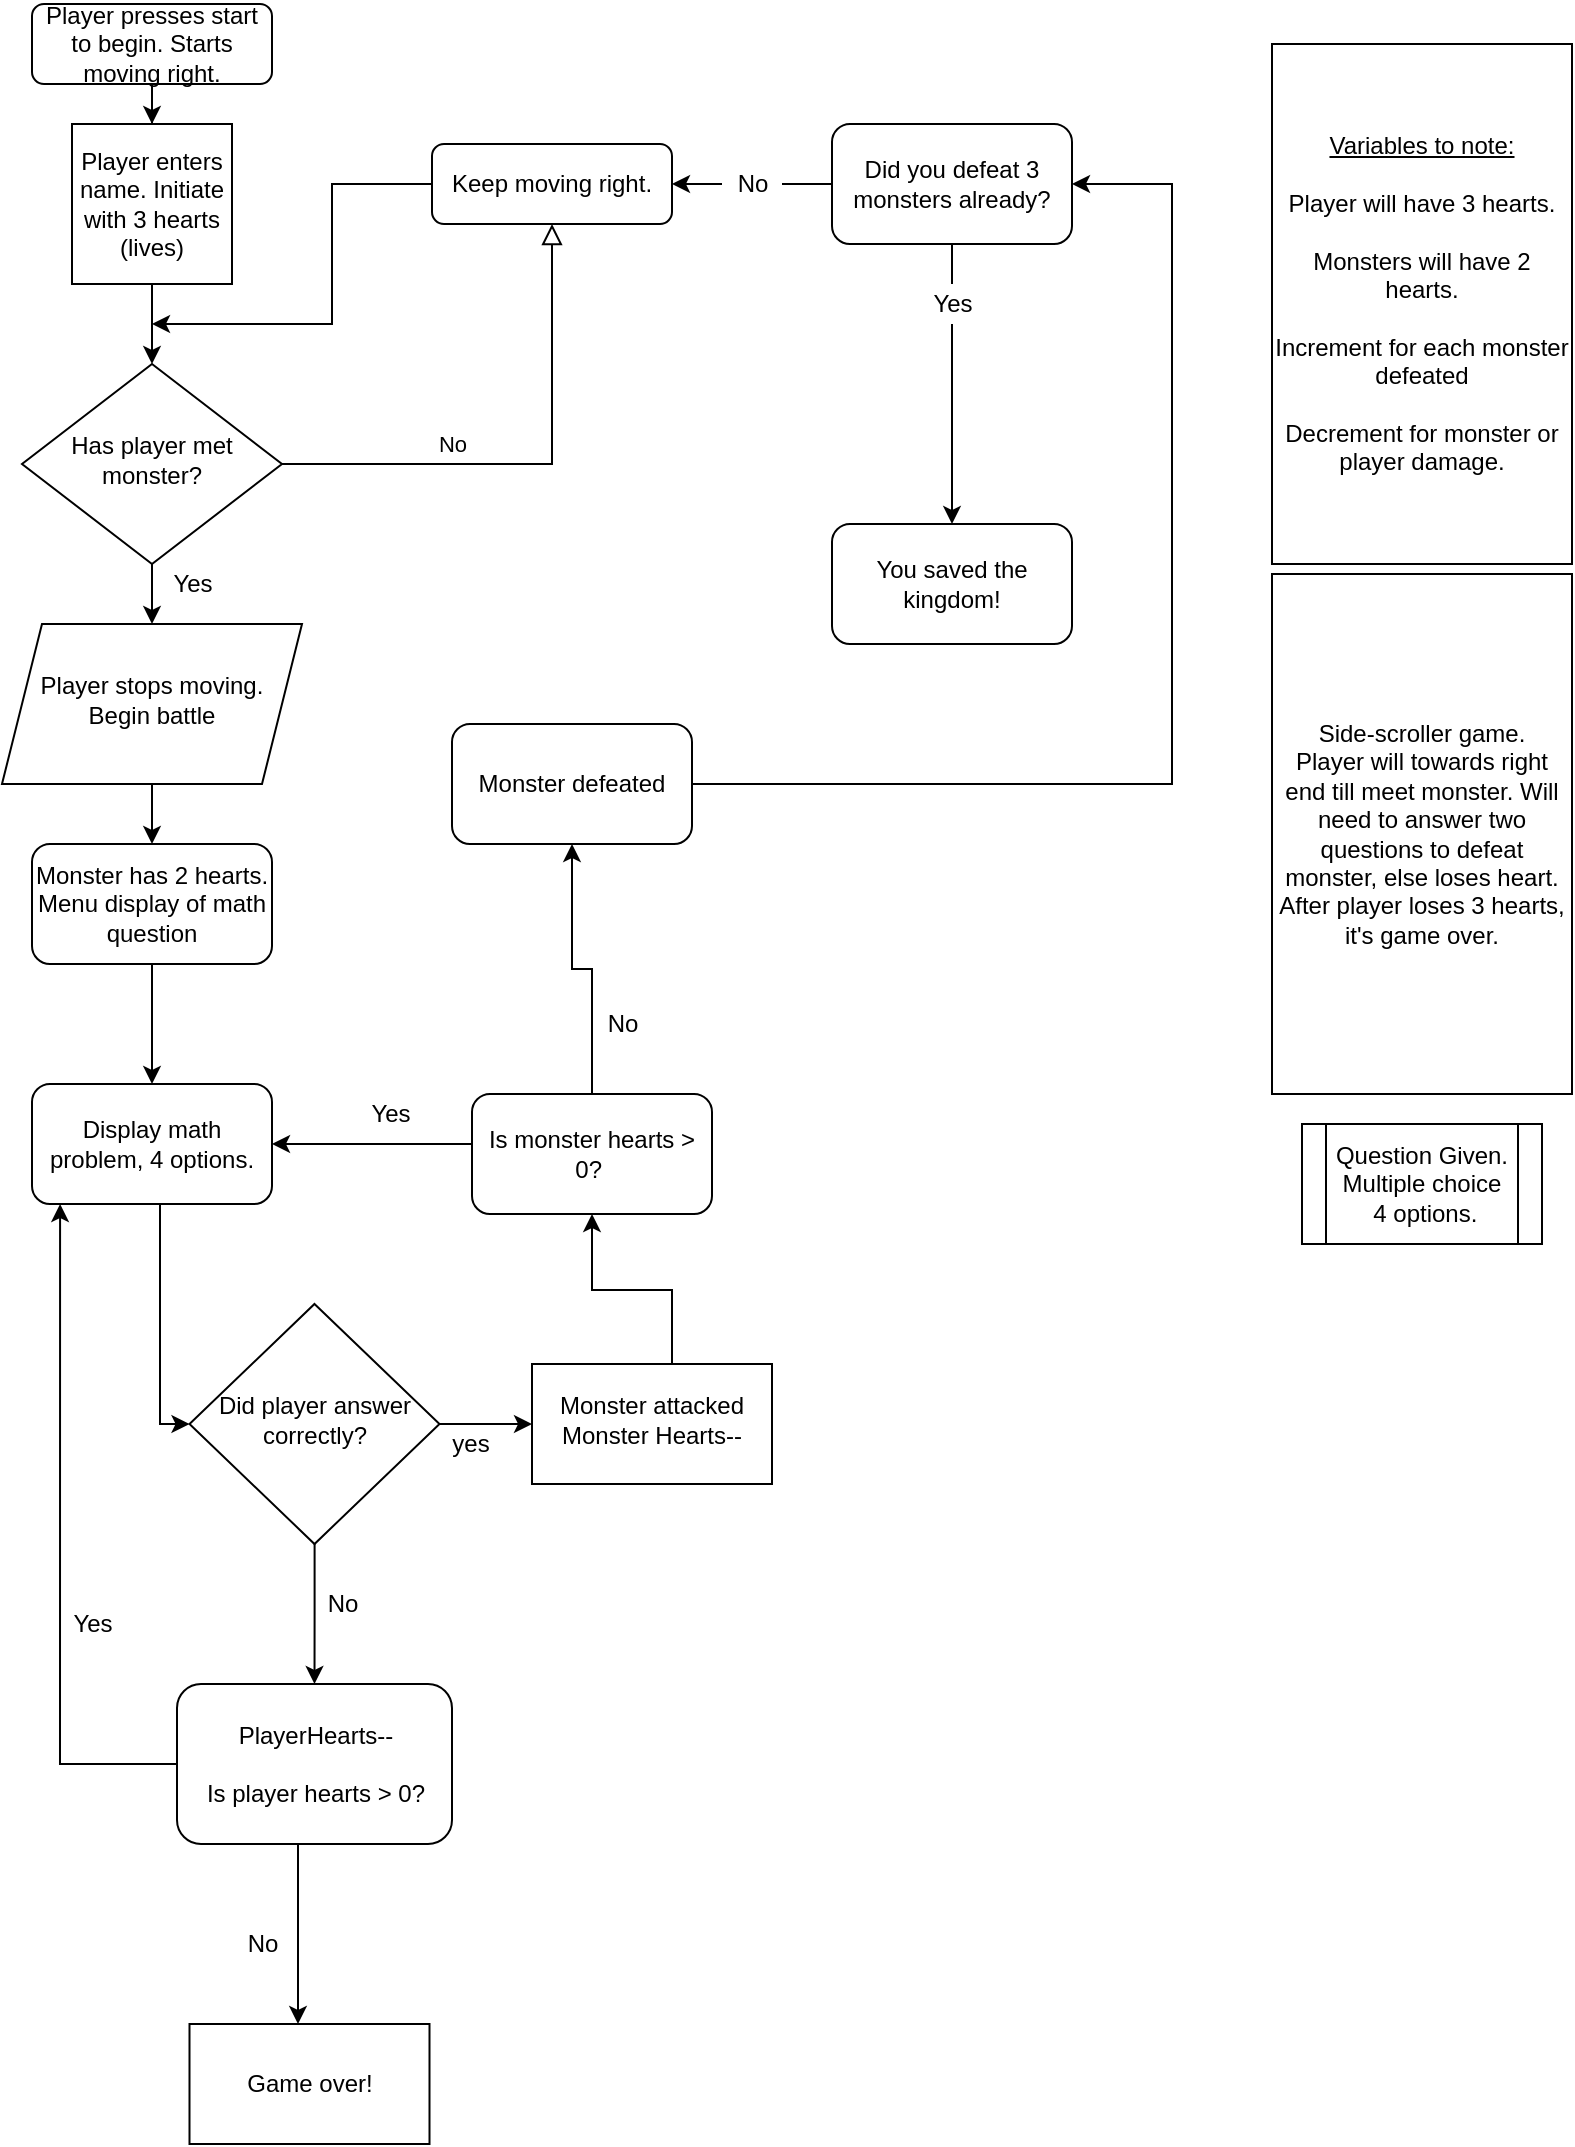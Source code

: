 <mxfile version="15.4.3" type="google"><diagram id="C5RBs43oDa-KdzZeNtuy" name="Page-1"><mxGraphModel dx="1422" dy="762" grid="1" gridSize="10" guides="1" tooltips="1" connect="1" arrows="1" fold="1" page="1" pageScale="1" pageWidth="827" pageHeight="1169" math="0" shadow="0"><root><mxCell id="WIyWlLk6GJQsqaUBKTNV-0"/><mxCell id="WIyWlLk6GJQsqaUBKTNV-1" parent="WIyWlLk6GJQsqaUBKTNV-0"/><mxCell id="Vmx20xovy56l4M5KPMst-21" value="" style="edgeStyle=orthogonalEdgeStyle;rounded=0;orthogonalLoop=1;jettySize=auto;html=1;" edge="1" parent="WIyWlLk6GJQsqaUBKTNV-1" source="WIyWlLk6GJQsqaUBKTNV-3" target="Vmx20xovy56l4M5KPMst-19"><mxGeometry relative="1" as="geometry"/></mxCell><mxCell id="WIyWlLk6GJQsqaUBKTNV-3" value="Player presses start to begin. Starts moving right." style="rounded=1;whiteSpace=wrap;html=1;fontSize=12;glass=0;strokeWidth=1;shadow=0;" parent="WIyWlLk6GJQsqaUBKTNV-1" vertex="1"><mxGeometry x="20" y="10" width="120" height="40" as="geometry"/></mxCell><mxCell id="WIyWlLk6GJQsqaUBKTNV-5" value="No" style="edgeStyle=orthogonalEdgeStyle;rounded=0;html=1;jettySize=auto;orthogonalLoop=1;fontSize=11;endArrow=block;endFill=0;endSize=8;strokeWidth=1;shadow=0;labelBackgroundColor=none;" parent="WIyWlLk6GJQsqaUBKTNV-1" source="WIyWlLk6GJQsqaUBKTNV-6" target="WIyWlLk6GJQsqaUBKTNV-7" edge="1"><mxGeometry x="-0.333" y="10" relative="1" as="geometry"><mxPoint as="offset"/></mxGeometry></mxCell><mxCell id="Vmx20xovy56l4M5KPMst-97" value="" style="edgeStyle=orthogonalEdgeStyle;rounded=0;orthogonalLoop=1;jettySize=auto;html=1;" edge="1" parent="WIyWlLk6GJQsqaUBKTNV-1" source="WIyWlLk6GJQsqaUBKTNV-6" target="Vmx20xovy56l4M5KPMst-96"><mxGeometry relative="1" as="geometry"/></mxCell><mxCell id="WIyWlLk6GJQsqaUBKTNV-6" value="Has player met monster?" style="rhombus;whiteSpace=wrap;html=1;shadow=0;fontFamily=Helvetica;fontSize=12;align=center;strokeWidth=1;spacing=6;spacingTop=-4;" parent="WIyWlLk6GJQsqaUBKTNV-1" vertex="1"><mxGeometry x="15" y="190" width="130" height="100" as="geometry"/></mxCell><mxCell id="Vmx20xovy56l4M5KPMst-100" value="" style="edgeStyle=orthogonalEdgeStyle;rounded=0;orthogonalLoop=1;jettySize=auto;html=1;" edge="1" parent="WIyWlLk6GJQsqaUBKTNV-1" source="WIyWlLk6GJQsqaUBKTNV-7"><mxGeometry relative="1" as="geometry"><mxPoint x="80" y="170" as="targetPoint"/><Array as="points"><mxPoint x="170" y="100"/></Array></mxGeometry></mxCell><mxCell id="WIyWlLk6GJQsqaUBKTNV-7" value="Keep moving right." style="rounded=1;whiteSpace=wrap;html=1;fontSize=12;glass=0;strokeWidth=1;shadow=0;" parent="WIyWlLk6GJQsqaUBKTNV-1" vertex="1"><mxGeometry x="220" y="80" width="120" height="40" as="geometry"/></mxCell><mxCell id="Vmx20xovy56l4M5KPMst-107" value="" style="edgeStyle=orthogonalEdgeStyle;rounded=0;orthogonalLoop=1;jettySize=auto;html=1;" edge="1" parent="WIyWlLk6GJQsqaUBKTNV-1" source="WIyWlLk6GJQsqaUBKTNV-10" target="Vmx20xovy56l4M5KPMst-22"><mxGeometry relative="1" as="geometry"/></mxCell><mxCell id="Vmx20xovy56l4M5KPMst-111" value="" style="edgeStyle=orthogonalEdgeStyle;rounded=0;orthogonalLoop=1;jettySize=auto;html=1;" edge="1" parent="WIyWlLk6GJQsqaUBKTNV-1" source="WIyWlLk6GJQsqaUBKTNV-10" target="Vmx20xovy56l4M5KPMst-110"><mxGeometry relative="1" as="geometry"/></mxCell><mxCell id="WIyWlLk6GJQsqaUBKTNV-10" value="Did player answer correctly?" style="rhombus;whiteSpace=wrap;html=1;shadow=0;fontFamily=Helvetica;fontSize=12;align=center;strokeWidth=1;spacing=6;spacingTop=-4;" parent="WIyWlLk6GJQsqaUBKTNV-1" vertex="1"><mxGeometry x="98.75" y="660" width="125" height="120" as="geometry"/></mxCell><mxCell id="Vmx20xovy56l4M5KPMst-95" value="" style="edgeStyle=orthogonalEdgeStyle;rounded=0;orthogonalLoop=1;jettySize=auto;html=1;" edge="1" parent="WIyWlLk6GJQsqaUBKTNV-1" source="Vmx20xovy56l4M5KPMst-0" target="Vmx20xovy56l4M5KPMst-52"><mxGeometry relative="1" as="geometry"/></mxCell><mxCell id="Vmx20xovy56l4M5KPMst-0" value="Monster has 2 hearts.&lt;br&gt;Menu display of math question" style="rounded=1;whiteSpace=wrap;html=1;" vertex="1" parent="WIyWlLk6GJQsqaUBKTNV-1"><mxGeometry x="20" y="430" width="120" height="60" as="geometry"/></mxCell><mxCell id="Vmx20xovy56l4M5KPMst-5" value="Question Given.&lt;br&gt;Multiple choice&lt;br&gt;&amp;nbsp;4 options." style="shape=process;whiteSpace=wrap;html=1;backgroundOutline=1;" vertex="1" parent="WIyWlLk6GJQsqaUBKTNV-1"><mxGeometry x="655" y="570" width="120" height="60" as="geometry"/></mxCell><mxCell id="Vmx20xovy56l4M5KPMst-20" value="" style="edgeStyle=orthogonalEdgeStyle;rounded=0;orthogonalLoop=1;jettySize=auto;html=1;" edge="1" parent="WIyWlLk6GJQsqaUBKTNV-1" source="Vmx20xovy56l4M5KPMst-19" target="WIyWlLk6GJQsqaUBKTNV-6"><mxGeometry relative="1" as="geometry"/></mxCell><mxCell id="Vmx20xovy56l4M5KPMst-19" value="Player enters name. Initiate with 3 hearts (lives)" style="whiteSpace=wrap;html=1;aspect=fixed;" vertex="1" parent="WIyWlLk6GJQsqaUBKTNV-1"><mxGeometry x="40" y="70" width="80" height="80" as="geometry"/></mxCell><mxCell id="Vmx20xovy56l4M5KPMst-108" value="" style="edgeStyle=orthogonalEdgeStyle;rounded=0;orthogonalLoop=1;jettySize=auto;html=1;" edge="1" parent="WIyWlLk6GJQsqaUBKTNV-1" source="Vmx20xovy56l4M5KPMst-22" target="Vmx20xovy56l4M5KPMst-29"><mxGeometry relative="1" as="geometry"><Array as="points"><mxPoint x="153" y="950"/><mxPoint x="153" y="950"/></Array></mxGeometry></mxCell><mxCell id="Vmx20xovy56l4M5KPMst-109" style="edgeStyle=orthogonalEdgeStyle;rounded=0;orthogonalLoop=1;jettySize=auto;html=1;entryX=0.117;entryY=1;entryDx=0;entryDy=0;entryPerimeter=0;" edge="1" parent="WIyWlLk6GJQsqaUBKTNV-1" source="Vmx20xovy56l4M5KPMst-22" target="Vmx20xovy56l4M5KPMst-52"><mxGeometry relative="1" as="geometry"><Array as="points"><mxPoint x="34" y="890"/></Array></mxGeometry></mxCell><mxCell id="Vmx20xovy56l4M5KPMst-22" value="PlayerHearts--&lt;br&gt;&lt;br&gt;Is player hearts &amp;gt; 0?" style="rounded=1;whiteSpace=wrap;html=1;" vertex="1" parent="WIyWlLk6GJQsqaUBKTNV-1"><mxGeometry x="92.5" y="850" width="137.5" height="80" as="geometry"/></mxCell><mxCell id="Vmx20xovy56l4M5KPMst-29" value="Game over!" style="rounded=0;whiteSpace=wrap;html=1;" vertex="1" parent="WIyWlLk6GJQsqaUBKTNV-1"><mxGeometry x="98.75" y="1020" width="120" height="60" as="geometry"/></mxCell><mxCell id="Vmx20xovy56l4M5KPMst-58" value="" style="edgeStyle=orthogonalEdgeStyle;rounded=0;orthogonalLoop=1;jettySize=auto;html=1;" edge="1" parent="WIyWlLk6GJQsqaUBKTNV-1" source="Vmx20xovy56l4M5KPMst-47" target="Vmx20xovy56l4M5KPMst-61"><mxGeometry relative="1" as="geometry"><mxPoint x="300" y="470" as="targetPoint"/><Array as="points"/></mxGeometry></mxCell><mxCell id="Vmx20xovy56l4M5KPMst-113" value="" style="edgeStyle=orthogonalEdgeStyle;rounded=0;orthogonalLoop=1;jettySize=auto;html=1;" edge="1" parent="WIyWlLk6GJQsqaUBKTNV-1" source="Vmx20xovy56l4M5KPMst-47" target="Vmx20xovy56l4M5KPMst-52"><mxGeometry relative="1" as="geometry"><Array as="points"><mxPoint x="200" y="580"/><mxPoint x="200" y="580"/></Array></mxGeometry></mxCell><mxCell id="Vmx20xovy56l4M5KPMst-47" value="Is monster hearts &amp;gt; 0?&amp;nbsp;" style="whiteSpace=wrap;html=1;rounded=1;shadow=0;strokeWidth=1;glass=0;" vertex="1" parent="WIyWlLk6GJQsqaUBKTNV-1"><mxGeometry x="240" y="555" width="120" height="60" as="geometry"/></mxCell><mxCell id="Vmx20xovy56l4M5KPMst-54" value="" style="edgeStyle=orthogonalEdgeStyle;rounded=0;orthogonalLoop=1;jettySize=auto;html=1;" edge="1" parent="WIyWlLk6GJQsqaUBKTNV-1" source="Vmx20xovy56l4M5KPMst-52" target="WIyWlLk6GJQsqaUBKTNV-10"><mxGeometry relative="1" as="geometry"><Array as="points"><mxPoint x="84" y="620"/><mxPoint x="84" y="620"/></Array></mxGeometry></mxCell><mxCell id="Vmx20xovy56l4M5KPMst-52" value="Display math problem, 4 options." style="rounded=1;whiteSpace=wrap;html=1;" vertex="1" parent="WIyWlLk6GJQsqaUBKTNV-1"><mxGeometry x="20" y="550" width="120" height="60" as="geometry"/></mxCell><mxCell id="Vmx20xovy56l4M5KPMst-61" value="Monster defeated" style="whiteSpace=wrap;html=1;rounded=1;shadow=0;strokeWidth=1;glass=0;" vertex="1" parent="WIyWlLk6GJQsqaUBKTNV-1"><mxGeometry x="230" y="370" width="120" height="60" as="geometry"/></mxCell><mxCell id="Vmx20xovy56l4M5KPMst-64" value="" style="edgeStyle=elbowEdgeStyle;elbow=vertical;endArrow=classic;html=1;rounded=0;entryX=1;entryY=0.5;entryDx=0;entryDy=0;" edge="1" parent="WIyWlLk6GJQsqaUBKTNV-1" source="Vmx20xovy56l4M5KPMst-61" target="Vmx20xovy56l4M5KPMst-76"><mxGeometry width="50" height="50" relative="1" as="geometry"><mxPoint x="390" y="660" as="sourcePoint"/><mxPoint x="480" y="161" as="targetPoint"/><Array as="points"><mxPoint x="590" y="140"/><mxPoint x="630" y="180"/><mxPoint x="630" y="170"/><mxPoint x="480" y="220"/><mxPoint x="400" y="675"/></Array></mxGeometry></mxCell><mxCell id="Vmx20xovy56l4M5KPMst-68" value="No" style="text;html=1;align=center;verticalAlign=middle;resizable=0;points=[];autosize=1;strokeColor=none;fillColor=none;" vertex="1" parent="WIyWlLk6GJQsqaUBKTNV-1"><mxGeometry x="120" y="970" width="30" height="20" as="geometry"/></mxCell><mxCell id="Vmx20xovy56l4M5KPMst-35" value="No" style="text;html=1;align=center;verticalAlign=middle;resizable=0;points=[];autosize=1;strokeColor=none;fillColor=none;" vertex="1" parent="WIyWlLk6GJQsqaUBKTNV-1"><mxGeometry x="160" y="800" width="30" height="20" as="geometry"/></mxCell><mxCell id="Vmx20xovy56l4M5KPMst-75" value="You saved the kingdom!" style="rounded=1;whiteSpace=wrap;html=1;" vertex="1" parent="WIyWlLk6GJQsqaUBKTNV-1"><mxGeometry x="420" y="270" width="120" height="60" as="geometry"/></mxCell><mxCell id="Vmx20xovy56l4M5KPMst-77" style="edgeStyle=orthogonalEdgeStyle;rounded=0;orthogonalLoop=1;jettySize=auto;html=1;entryX=1;entryY=0.5;entryDx=0;entryDy=0;startArrow=none;" edge="1" parent="WIyWlLk6GJQsqaUBKTNV-1" source="Vmx20xovy56l4M5KPMst-81" target="WIyWlLk6GJQsqaUBKTNV-7"><mxGeometry relative="1" as="geometry"/></mxCell><mxCell id="Vmx20xovy56l4M5KPMst-78" value="" style="edgeStyle=orthogonalEdgeStyle;rounded=0;orthogonalLoop=1;jettySize=auto;html=1;startArrow=none;" edge="1" parent="WIyWlLk6GJQsqaUBKTNV-1" source="Vmx20xovy56l4M5KPMst-83" target="Vmx20xovy56l4M5KPMst-75"><mxGeometry relative="1" as="geometry"/></mxCell><mxCell id="Vmx20xovy56l4M5KPMst-76" value="Did you defeat 3 monsters already?" style="rounded=1;whiteSpace=wrap;html=1;" vertex="1" parent="WIyWlLk6GJQsqaUBKTNV-1"><mxGeometry x="420" y="70" width="120" height="60" as="geometry"/></mxCell><mxCell id="Vmx20xovy56l4M5KPMst-81" value="No" style="text;html=1;align=center;verticalAlign=middle;resizable=0;points=[];autosize=1;strokeColor=none;fillColor=none;" vertex="1" parent="WIyWlLk6GJQsqaUBKTNV-1"><mxGeometry x="365" y="90" width="30" height="20" as="geometry"/></mxCell><mxCell id="Vmx20xovy56l4M5KPMst-82" value="" style="edgeStyle=orthogonalEdgeStyle;rounded=0;orthogonalLoop=1;jettySize=auto;html=1;entryX=1;entryY=0.5;entryDx=0;entryDy=0;endArrow=none;" edge="1" parent="WIyWlLk6GJQsqaUBKTNV-1" source="Vmx20xovy56l4M5KPMst-76" target="Vmx20xovy56l4M5KPMst-81"><mxGeometry relative="1" as="geometry"><mxPoint x="420" y="100" as="sourcePoint"/><mxPoint x="340" y="100" as="targetPoint"/></mxGeometry></mxCell><mxCell id="Vmx20xovy56l4M5KPMst-83" value="Yes" style="text;html=1;align=center;verticalAlign=middle;resizable=0;points=[];autosize=1;strokeColor=none;fillColor=none;" vertex="1" parent="WIyWlLk6GJQsqaUBKTNV-1"><mxGeometry x="460" y="150" width="40" height="20" as="geometry"/></mxCell><mxCell id="Vmx20xovy56l4M5KPMst-85" value="" style="edgeStyle=orthogonalEdgeStyle;rounded=0;orthogonalLoop=1;jettySize=auto;html=1;endArrow=none;" edge="1" parent="WIyWlLk6GJQsqaUBKTNV-1" source="Vmx20xovy56l4M5KPMst-76" target="Vmx20xovy56l4M5KPMst-83"><mxGeometry relative="1" as="geometry"><mxPoint x="480" y="130" as="sourcePoint"/><mxPoint x="480" y="190" as="targetPoint"/></mxGeometry></mxCell><mxCell id="Vmx20xovy56l4M5KPMst-92" value="&lt;u&gt;Variables to note:&lt;br&gt;&lt;/u&gt;&lt;br&gt;Player will have 3 hearts.&lt;br&gt;&lt;br&gt;Monsters will have 2 hearts.&lt;br&gt;&lt;br&gt;Increment for each monster defeated&lt;br&gt;&lt;br&gt;Decrement for monster or player damage." style="whiteSpace=wrap;html=1;" vertex="1" parent="WIyWlLk6GJQsqaUBKTNV-1"><mxGeometry x="640" y="30" width="150" height="260" as="geometry"/></mxCell><mxCell id="Vmx20xovy56l4M5KPMst-94" value="Side-scroller game.&lt;br&gt;Player will towards right end till meet monster. Will need to answer two questions to defeat monster, else loses heart. After player loses 3 hearts, it's game over." style="whiteSpace=wrap;html=1;" vertex="1" parent="WIyWlLk6GJQsqaUBKTNV-1"><mxGeometry x="640" y="295" width="150" height="260" as="geometry"/></mxCell><mxCell id="Vmx20xovy56l4M5KPMst-98" value="" style="edgeStyle=orthogonalEdgeStyle;rounded=0;orthogonalLoop=1;jettySize=auto;html=1;" edge="1" parent="WIyWlLk6GJQsqaUBKTNV-1" source="Vmx20xovy56l4M5KPMst-96" target="Vmx20xovy56l4M5KPMst-0"><mxGeometry relative="1" as="geometry"/></mxCell><mxCell id="Vmx20xovy56l4M5KPMst-96" value="Player stops moving. Begin battle" style="shape=parallelogram;perimeter=parallelogramPerimeter;whiteSpace=wrap;html=1;fixedSize=1;shadow=0;strokeWidth=1;spacing=6;spacingTop=-4;" vertex="1" parent="WIyWlLk6GJQsqaUBKTNV-1"><mxGeometry x="5" y="320" width="150" height="80" as="geometry"/></mxCell><mxCell id="Vmx20xovy56l4M5KPMst-101" value="Yes" style="text;html=1;align=center;verticalAlign=middle;resizable=0;points=[];autosize=1;strokeColor=none;fillColor=none;" vertex="1" parent="WIyWlLk6GJQsqaUBKTNV-1"><mxGeometry x="80" y="290" width="40" height="20" as="geometry"/></mxCell><mxCell id="Vmx20xovy56l4M5KPMst-112" value="" style="edgeStyle=orthogonalEdgeStyle;rounded=0;orthogonalLoop=1;jettySize=auto;html=1;" edge="1" parent="WIyWlLk6GJQsqaUBKTNV-1" source="Vmx20xovy56l4M5KPMst-110" target="Vmx20xovy56l4M5KPMst-47"><mxGeometry relative="1" as="geometry"><mxPoint x="310" y="630" as="targetPoint"/><Array as="points"><mxPoint x="340" y="653"/><mxPoint x="300" y="653"/></Array></mxGeometry></mxCell><mxCell id="Vmx20xovy56l4M5KPMst-110" value="Monster attacked&lt;br&gt;Monster Hearts--" style="whiteSpace=wrap;html=1;shadow=0;strokeWidth=1;spacing=6;spacingTop=-4;" vertex="1" parent="WIyWlLk6GJQsqaUBKTNV-1"><mxGeometry x="270" y="690" width="120" height="60" as="geometry"/></mxCell><mxCell id="Vmx20xovy56l4M5KPMst-114" value="Yes" style="text;html=1;align=center;verticalAlign=middle;resizable=0;points=[];autosize=1;strokeColor=none;fillColor=none;" vertex="1" parent="WIyWlLk6GJQsqaUBKTNV-1"><mxGeometry x="178.75" y="555" width="40" height="20" as="geometry"/></mxCell><mxCell id="Vmx20xovy56l4M5KPMst-115" value="yes" style="text;html=1;align=center;verticalAlign=middle;resizable=0;points=[];autosize=1;strokeColor=none;fillColor=none;" vertex="1" parent="WIyWlLk6GJQsqaUBKTNV-1"><mxGeometry x="223.75" y="720" width="30" height="20" as="geometry"/></mxCell><mxCell id="Vmx20xovy56l4M5KPMst-116" value="Yes" style="text;html=1;align=center;verticalAlign=middle;resizable=0;points=[];autosize=1;strokeColor=none;fillColor=none;" vertex="1" parent="WIyWlLk6GJQsqaUBKTNV-1"><mxGeometry x="30" y="810" width="40" height="20" as="geometry"/></mxCell><mxCell id="Vmx20xovy56l4M5KPMst-117" value="No" style="text;html=1;align=center;verticalAlign=middle;resizable=0;points=[];autosize=1;strokeColor=none;fillColor=none;" vertex="1" parent="WIyWlLk6GJQsqaUBKTNV-1"><mxGeometry x="300" y="510" width="30" height="20" as="geometry"/></mxCell></root></mxGraphModel></diagram></mxfile>